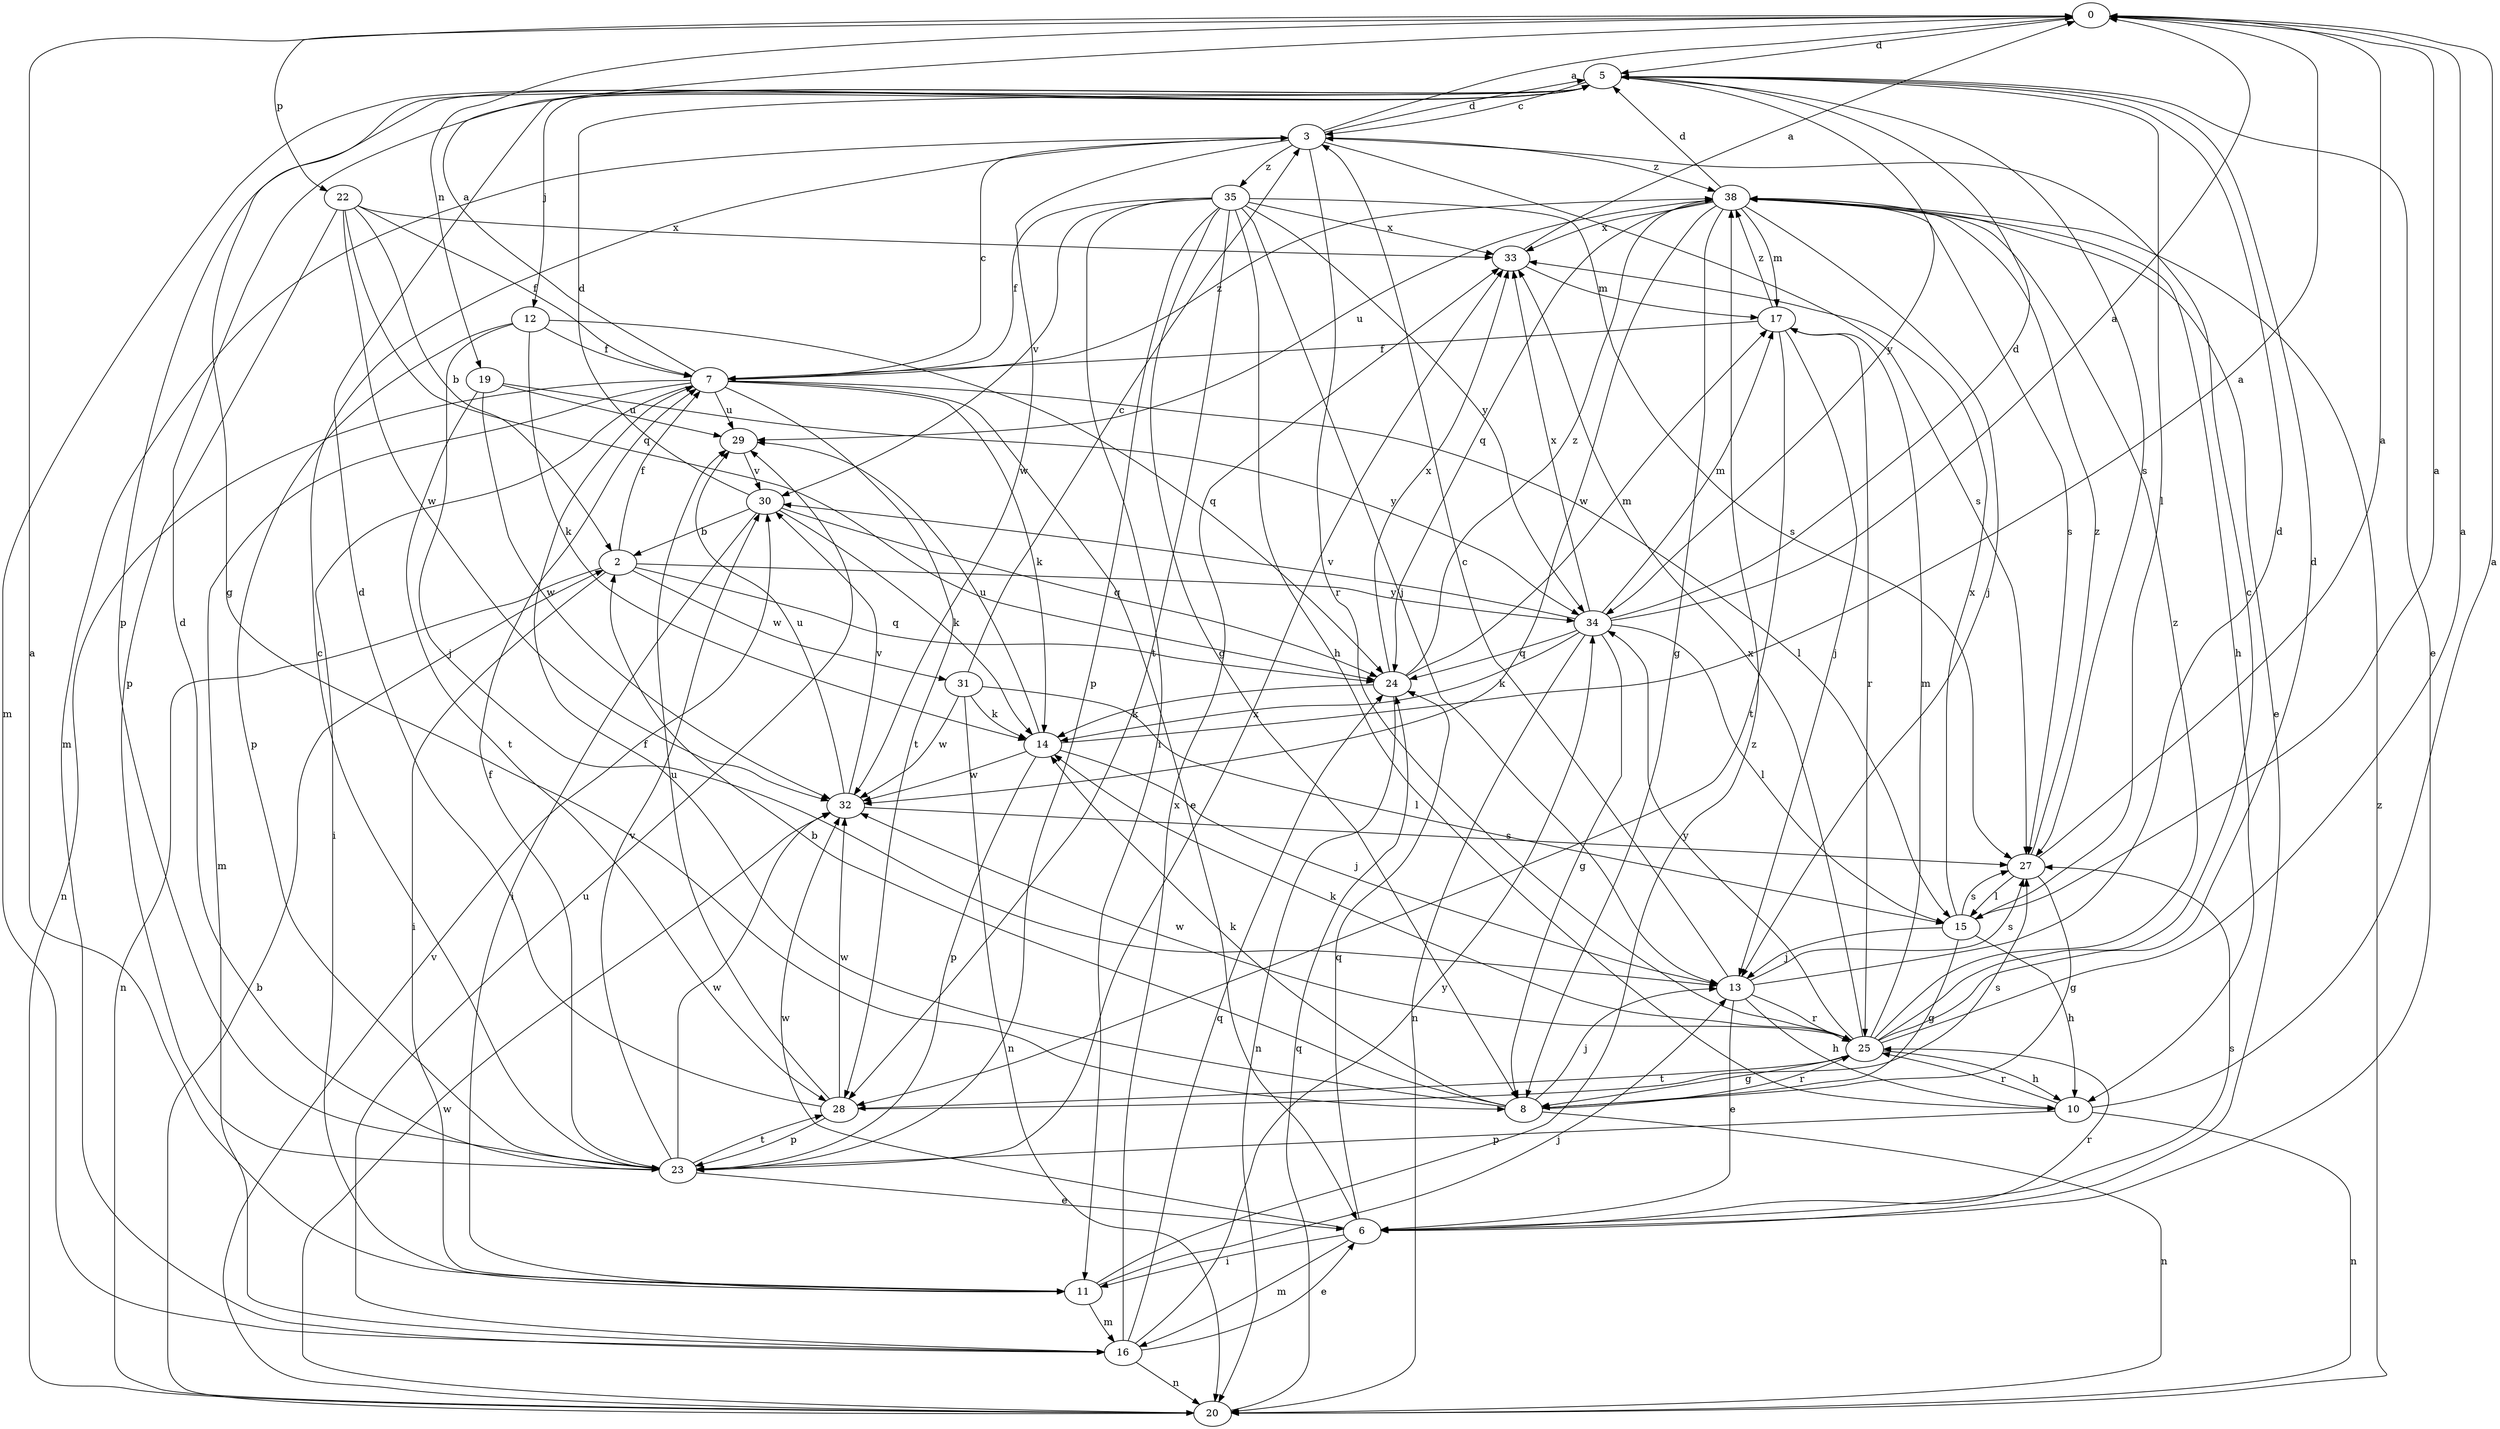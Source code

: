 strict digraph  {
0;
2;
3;
5;
6;
7;
8;
10;
11;
12;
13;
14;
15;
16;
17;
19;
20;
22;
23;
24;
25;
27;
28;
29;
30;
31;
32;
33;
34;
35;
38;
0 -> 5  [label=d];
0 -> 19  [label=n];
0 -> 22  [label=p];
2 -> 7  [label=f];
2 -> 11  [label=i];
2 -> 20  [label=n];
2 -> 24  [label=q];
2 -> 31  [label=w];
2 -> 34  [label=y];
3 -> 0  [label=a];
3 -> 5  [label=d];
3 -> 16  [label=m];
3 -> 25  [label=r];
3 -> 27  [label=s];
3 -> 32  [label=w];
3 -> 35  [label=z];
3 -> 38  [label=z];
5 -> 3  [label=c];
5 -> 6  [label=e];
5 -> 8  [label=g];
5 -> 12  [label=j];
5 -> 15  [label=l];
5 -> 16  [label=m];
5 -> 23  [label=p];
5 -> 27  [label=s];
5 -> 34  [label=y];
6 -> 11  [label=i];
6 -> 16  [label=m];
6 -> 24  [label=q];
6 -> 25  [label=r];
6 -> 27  [label=s];
6 -> 32  [label=w];
7 -> 0  [label=a];
7 -> 3  [label=c];
7 -> 6  [label=e];
7 -> 11  [label=i];
7 -> 14  [label=k];
7 -> 15  [label=l];
7 -> 16  [label=m];
7 -> 20  [label=n];
7 -> 28  [label=t];
7 -> 29  [label=u];
7 -> 38  [label=z];
8 -> 2  [label=b];
8 -> 7  [label=f];
8 -> 13  [label=j];
8 -> 14  [label=k];
8 -> 20  [label=n];
8 -> 25  [label=r];
10 -> 0  [label=a];
10 -> 20  [label=n];
10 -> 23  [label=p];
10 -> 25  [label=r];
11 -> 0  [label=a];
11 -> 13  [label=j];
11 -> 16  [label=m];
11 -> 38  [label=z];
12 -> 7  [label=f];
12 -> 13  [label=j];
12 -> 14  [label=k];
12 -> 23  [label=p];
12 -> 24  [label=q];
13 -> 3  [label=c];
13 -> 5  [label=d];
13 -> 6  [label=e];
13 -> 10  [label=h];
13 -> 25  [label=r];
13 -> 27  [label=s];
14 -> 0  [label=a];
14 -> 13  [label=j];
14 -> 23  [label=p];
14 -> 29  [label=u];
14 -> 32  [label=w];
15 -> 0  [label=a];
15 -> 8  [label=g];
15 -> 10  [label=h];
15 -> 13  [label=j];
15 -> 27  [label=s];
15 -> 33  [label=x];
16 -> 6  [label=e];
16 -> 20  [label=n];
16 -> 24  [label=q];
16 -> 29  [label=u];
16 -> 33  [label=x];
16 -> 34  [label=y];
17 -> 7  [label=f];
17 -> 13  [label=j];
17 -> 25  [label=r];
17 -> 28  [label=t];
17 -> 38  [label=z];
19 -> 28  [label=t];
19 -> 29  [label=u];
19 -> 32  [label=w];
19 -> 34  [label=y];
20 -> 2  [label=b];
20 -> 24  [label=q];
20 -> 30  [label=v];
20 -> 32  [label=w];
20 -> 38  [label=z];
22 -> 2  [label=b];
22 -> 7  [label=f];
22 -> 23  [label=p];
22 -> 24  [label=q];
22 -> 32  [label=w];
22 -> 33  [label=x];
23 -> 3  [label=c];
23 -> 5  [label=d];
23 -> 6  [label=e];
23 -> 7  [label=f];
23 -> 28  [label=t];
23 -> 30  [label=v];
23 -> 32  [label=w];
23 -> 33  [label=x];
24 -> 14  [label=k];
24 -> 17  [label=m];
24 -> 20  [label=n];
24 -> 33  [label=x];
24 -> 38  [label=z];
25 -> 0  [label=a];
25 -> 3  [label=c];
25 -> 5  [label=d];
25 -> 8  [label=g];
25 -> 10  [label=h];
25 -> 14  [label=k];
25 -> 17  [label=m];
25 -> 28  [label=t];
25 -> 32  [label=w];
25 -> 33  [label=x];
25 -> 34  [label=y];
25 -> 38  [label=z];
27 -> 0  [label=a];
27 -> 8  [label=g];
27 -> 15  [label=l];
27 -> 38  [label=z];
28 -> 5  [label=d];
28 -> 23  [label=p];
28 -> 27  [label=s];
28 -> 29  [label=u];
28 -> 32  [label=w];
29 -> 30  [label=v];
30 -> 2  [label=b];
30 -> 5  [label=d];
30 -> 11  [label=i];
30 -> 14  [label=k];
30 -> 24  [label=q];
31 -> 3  [label=c];
31 -> 14  [label=k];
31 -> 15  [label=l];
31 -> 20  [label=n];
31 -> 32  [label=w];
32 -> 27  [label=s];
32 -> 29  [label=u];
32 -> 30  [label=v];
33 -> 0  [label=a];
33 -> 17  [label=m];
34 -> 0  [label=a];
34 -> 5  [label=d];
34 -> 8  [label=g];
34 -> 14  [label=k];
34 -> 15  [label=l];
34 -> 17  [label=m];
34 -> 20  [label=n];
34 -> 24  [label=q];
34 -> 30  [label=v];
34 -> 33  [label=x];
35 -> 7  [label=f];
35 -> 8  [label=g];
35 -> 10  [label=h];
35 -> 11  [label=i];
35 -> 13  [label=j];
35 -> 23  [label=p];
35 -> 27  [label=s];
35 -> 28  [label=t];
35 -> 30  [label=v];
35 -> 33  [label=x];
35 -> 34  [label=y];
38 -> 5  [label=d];
38 -> 6  [label=e];
38 -> 8  [label=g];
38 -> 10  [label=h];
38 -> 13  [label=j];
38 -> 17  [label=m];
38 -> 24  [label=q];
38 -> 27  [label=s];
38 -> 29  [label=u];
38 -> 32  [label=w];
38 -> 33  [label=x];
}

